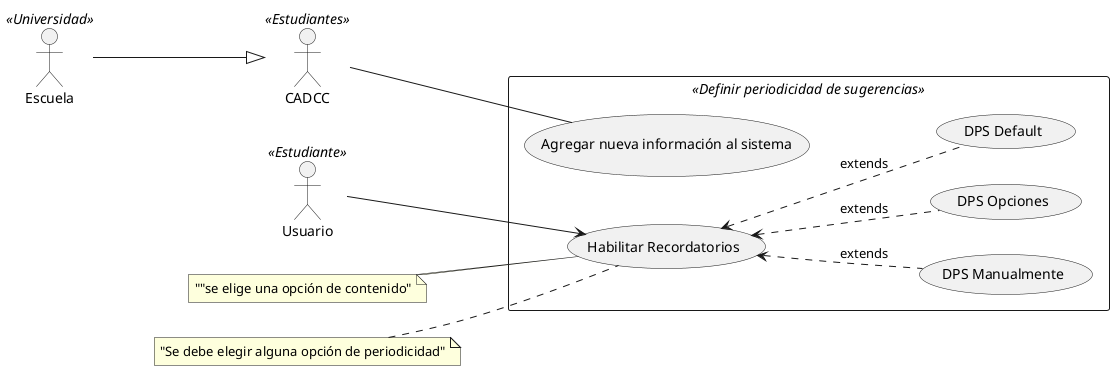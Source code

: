 @startuml
'https://plantuml.com/use-case-diagram
left to right direction
'Actors
Usuario <<Estudiante>> as U
CADCC <<Estudiantes>>
Escuela <<Universidad>> as E
'Servidor <<Servidor>> as S
'Bot <<Chat bot>> as B

rectangle <<Definir periodicidad de sugerencias>> {
    usecase (Habilitar Recordatorios) as CU3
    usecase (DPS Manualmente) as :CU-3.1:
    usecase (DPS Opciones) as :CU-3.2:
    usecase (DPS Default) as :CU-3.3:
    usecase (Agregar nueva información al sistema) as :CU-AN:
}

CADCC -- :CU-AN:
E --|> CADCC


note left of CU3: "Se debe elegir alguna opción de periodicidad"
note left of CU3: ""se elige una opción de contenido"

U --> CU3
CU3 <.. :CU-3.1: :extends
CU3 <.. :CU-3.2: :extends
CU3 <.. :CU-3.3: :extends




@enduml